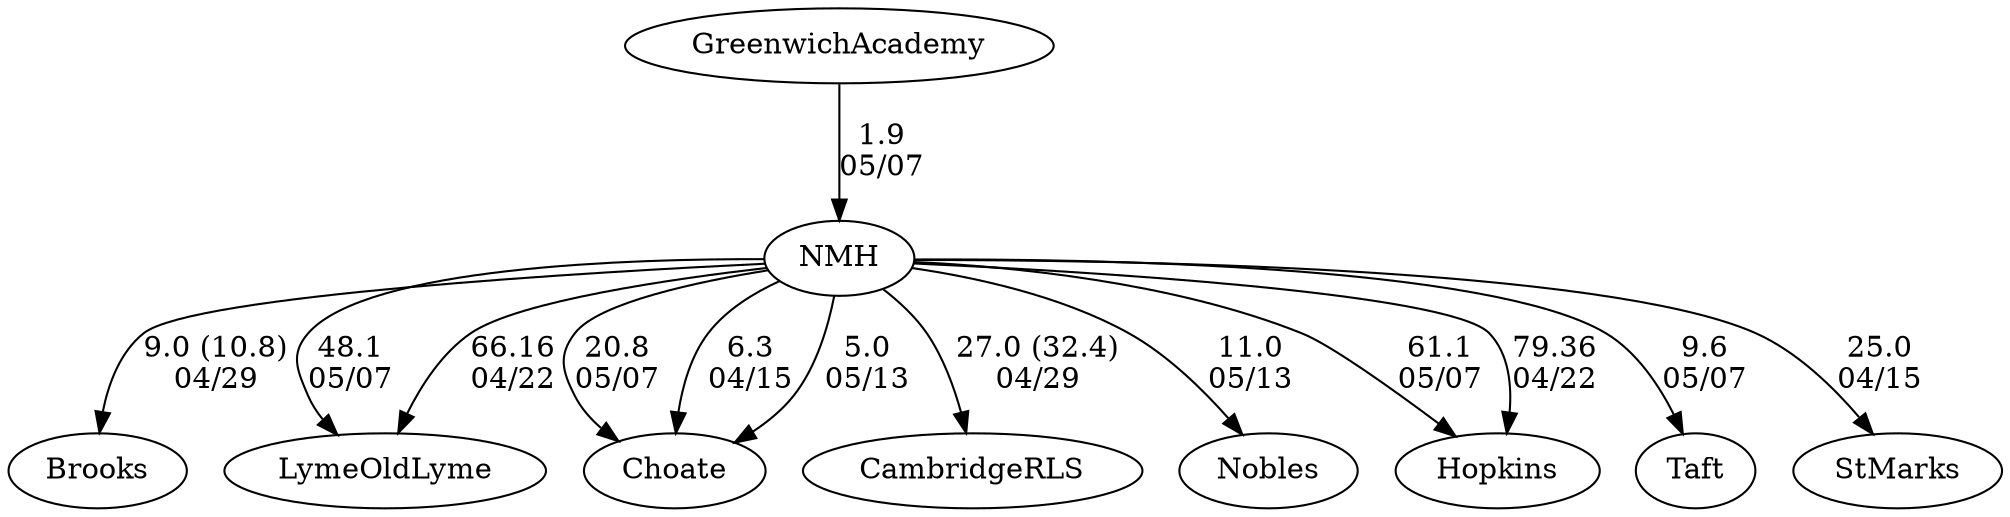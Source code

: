 digraph girls3foursNMH {Brooks [URL="girls3foursNMHBrooks.html"];LymeOldLyme [URL="girls3foursNMHLymeOldLyme.html"];Choate [URL="girls3foursNMHChoate.html"];GreenwichAcademy [URL="girls3foursNMHGreenwichAcademy.html"];CambridgeRLS [URL="girls3foursNMHCambridgeRLS.html"];Nobles [URL="girls3foursNMHNobles.html"];Hopkins [URL="girls3foursNMHHopkins.html"];NMH [URL="girls3foursNMHNMH.html"];Taft [URL="girls3foursNMHTaft.html"];StMarks [URL="girls3foursNMHStMarks.html"];NMH -> Brooks[label="9.0 (10.8)
04/29", weight="91", tooltip="NEIRA Boys & Girls Fours,Northfield Mount Hermon, Brooks School, Cambridge Rindge & Latin			
Distance: Approx. 1250 Conditions: Significant head current, course slightly under the full 1500 m. Calm water and occasional drizzle.
None", URL="http://www.row2k.com/results/resultspage.cfm?UID=6B0B61A81F7CAE8C8A32C8CDB18E91ED&cat=5", random="random"]; 
NMH -> CambridgeRLS[label="27.0 (32.4)
04/29", weight="73", tooltip="NEIRA Boys & Girls Fours,Northfield Mount Hermon, Brooks School, Cambridge Rindge & Latin			
Distance: Approx. 1250 Conditions: Significant head current, course slightly under the full 1500 m. Calm water and occasional drizzle.
None", URL="http://www.row2k.com/results/resultspage.cfm?UID=6B0B61A81F7CAE8C8A32C8CDB18E91ED&cat=5", random="random"]; 
GreenwichAcademy -> NMH[label="1.9
05/07", weight="99", tooltip="Founder's Day			
NEIRA Boys and Girls Fours Conditions: It was a beautiful day for racing on Lake Waramaug. A light breeze prevailed for the majority of the day with a moderately strong headwind for the final 750m at the end of the morning heats. The temperature was 68 to 73 degrees. Many thanks to all the participating teams and their coaches.", URL="https://www.row2k.com/results/resultspage.cfm?UID=09AFDE4AA96F97D9C1939E6DDCBC4CCF", random="random"]; 
NMH -> Taft[label="9.6
05/07", weight="91", tooltip="Founder's Day			
NEIRA Boys and Girls Fours Conditions: It was a beautiful day for racing on Lake Waramaug. A light breeze prevailed for the majority of the day with a moderately strong headwind for the final 750m at the end of the morning heats. The temperature was 68 to 73 degrees. Many thanks to all the participating teams and their coaches.", URL="https://www.row2k.com/results/resultspage.cfm?UID=09AFDE4AA96F97D9C1939E6DDCBC4CCF", random="random"]; 
NMH -> Choate[label="20.8
05/07", weight="80", tooltip="Founder's Day			
NEIRA Boys and Girls Fours Conditions: It was a beautiful day for racing on Lake Waramaug. A light breeze prevailed for the majority of the day with a moderately strong headwind for the final 750m at the end of the morning heats. The temperature was 68 to 73 degrees. Many thanks to all the participating teams and their coaches.", URL="https://www.row2k.com/results/resultspage.cfm?UID=09AFDE4AA96F97D9C1939E6DDCBC4CCF", random="random"]; 
NMH -> LymeOldLyme[label="48.1
05/07", weight="52", tooltip="Founder's Day			
NEIRA Boys and Girls Fours Conditions: It was a beautiful day for racing on Lake Waramaug. A light breeze prevailed for the majority of the day with a moderately strong headwind for the final 750m at the end of the morning heats. The temperature was 68 to 73 degrees. Many thanks to all the participating teams and their coaches.", URL="https://www.row2k.com/results/resultspage.cfm?UID=09AFDE4AA96F97D9C1939E6DDCBC4CCF", random="random"]; 
NMH -> Hopkins[label="61.1
05/07", weight="39", tooltip="Founder's Day			
NEIRA Boys and Girls Fours Conditions: It was a beautiful day for racing on Lake Waramaug. A light breeze prevailed for the majority of the day with a moderately strong headwind for the final 750m at the end of the morning heats. The temperature was 68 to 73 degrees. Many thanks to all the participating teams and their coaches.", URL="https://www.row2k.com/results/resultspage.cfm?UID=09AFDE4AA96F97D9C1939E6DDCBC4CCF", random="random"]; 
NMH -> Choate[label="6.3
04/15", weight="94", tooltip="NEIRA Boys & Girls Fours,Worcester vs. Choate, St. Mark's, Northfield Mount Hermon, Bancroft			
Distance: Worcester Academy Conditions: Sunny with minimal wind and no chop. Comments: Referee: Paul Carabillo
A special thanks to Paul, all of the coaches, and the parents who made our opening foray into the Spring '23 season a memorable and enjoyable competition.
None", URL="http://www.row2k.com/results/resultspage.cfm?UID=EACEE7F329205F77F3F7014E85F30C2B&cat=5", random="random"]; 
NMH -> StMarks[label="25.0
04/15", weight="75", tooltip="NEIRA Boys & Girls Fours,Worcester vs. Choate, St. Mark's, Northfield Mount Hermon, Bancroft			
Distance: Worcester Academy Conditions: Sunny with minimal wind and no chop. Comments: Referee: Paul Carabillo
A special thanks to Paul, all of the coaches, and the parents who made our opening foray into the Spring '23 season a memorable and enjoyable competition.
None", URL="http://www.row2k.com/results/resultspage.cfm?UID=EACEE7F329205F77F3F7014E85F30C2B&cat=5", random="random"]; 
NMH -> LymeOldLyme[label="66.16
04/22", weight="34", tooltip="NEIRA Boys & Girls Fours,Hopkins vs. Lyme/OldLyme, Northfield Mount Hermon			
Distance: 1500 Conditions: Floating start made the overall distance vary slightly. Overcast, with strong gusty cross headwind worsening from 9 to 14 mph in the later races, significant chop in the first third of the course. Comments: Top boats raced first followed by lower boats. Lyme/Old Lyme B3 and G4, Hopkins G3 and G4 boats were novices. Wet launch at 56F water stirred excitement! Challenging conditions caused Hopkins B3 and G3 boats, LOL G2, G3, and G4 to miss the turn buoys and row a shorter course. Thank you, LOL and NMH for coming to our home river. We look forward to hosting you again next year!
None", URL="http://www.row2k.com/results/resultspage.cfm?UID=7DACB26F9E928DE698D64A71662AA737&cat=5", random="random"]; 
NMH -> Hopkins[label="79.36
04/22", weight="21", tooltip="NEIRA Boys & Girls Fours,Hopkins vs. Lyme/OldLyme, Northfield Mount Hermon			
Distance: 1500 Conditions: Floating start made the overall distance vary slightly. Overcast, with strong gusty cross headwind worsening from 9 to 14 mph in the later races, significant chop in the first third of the course. Comments: Top boats raced first followed by lower boats. Lyme/Old Lyme B3 and G4, Hopkins G3 and G4 boats were novices. Wet launch at 56F water stirred excitement! Challenging conditions caused Hopkins B3 and G3 boats, LOL G2, G3, and G4 to miss the turn buoys and row a shorter course. Thank you, LOL and NMH for coming to our home river. We look forward to hosting you again next year!
None", URL="http://www.row2k.com/results/resultspage.cfm?UID=7DACB26F9E928DE698D64A71662AA737&cat=5", random="random"]; 
NMH -> Choate[label="5.0
05/13", weight="95", tooltip="NEIRA Boys & Girls Fours,Northfield Mount Hermon vs Nobles and Choate			
Distance: 1400 m (upriver) Conditions: light current, moderate headwind that lessened for the later races Comments: Race order: B4/G4/B3/G3/B2/G2/B1/G1/B5/G5/G8s/G6/B8s;
Notes: the third and fourth boat races had stronger headwinds and were disrupted by jet ski wakes; later races had lighter winds and fewer wakes so times should not be compared between races.
Girls 8s: 1. Choate 7/8 6:46 2. Nobles 8/9 7:36 
Boys 8s: 1. Nobles 6/7 5:20.6 2. Nobles 8/9 5:46.6
None", URL="http://www.row2k.com/results/resultspage.cfm?UID=652B3C9AB2BB58F02195E68AE982DAB6&cat=5", random="random"]; 
NMH -> Nobles[label="11.0
05/13", weight="89", tooltip="NEIRA Boys & Girls Fours,Northfield Mount Hermon vs Nobles and Choate			
Distance: 1400 m (upriver) Conditions: light current, moderate headwind that lessened for the later races Comments: Race order: B4/G4/B3/G3/B2/G2/B1/G1/B5/G5/G8s/G6/B8s;
Notes: the third and fourth boat races had stronger headwinds and were disrupted by jet ski wakes; later races had lighter winds and fewer wakes so times should not be compared between races.
Girls 8s: 1. Choate 7/8 6:46 2. Nobles 8/9 7:36 
Boys 8s: 1. Nobles 6/7 5:20.6 2. Nobles 8/9 5:46.6
None", URL="http://www.row2k.com/results/resultspage.cfm?UID=652B3C9AB2BB58F02195E68AE982DAB6&cat=5", random="random"]}